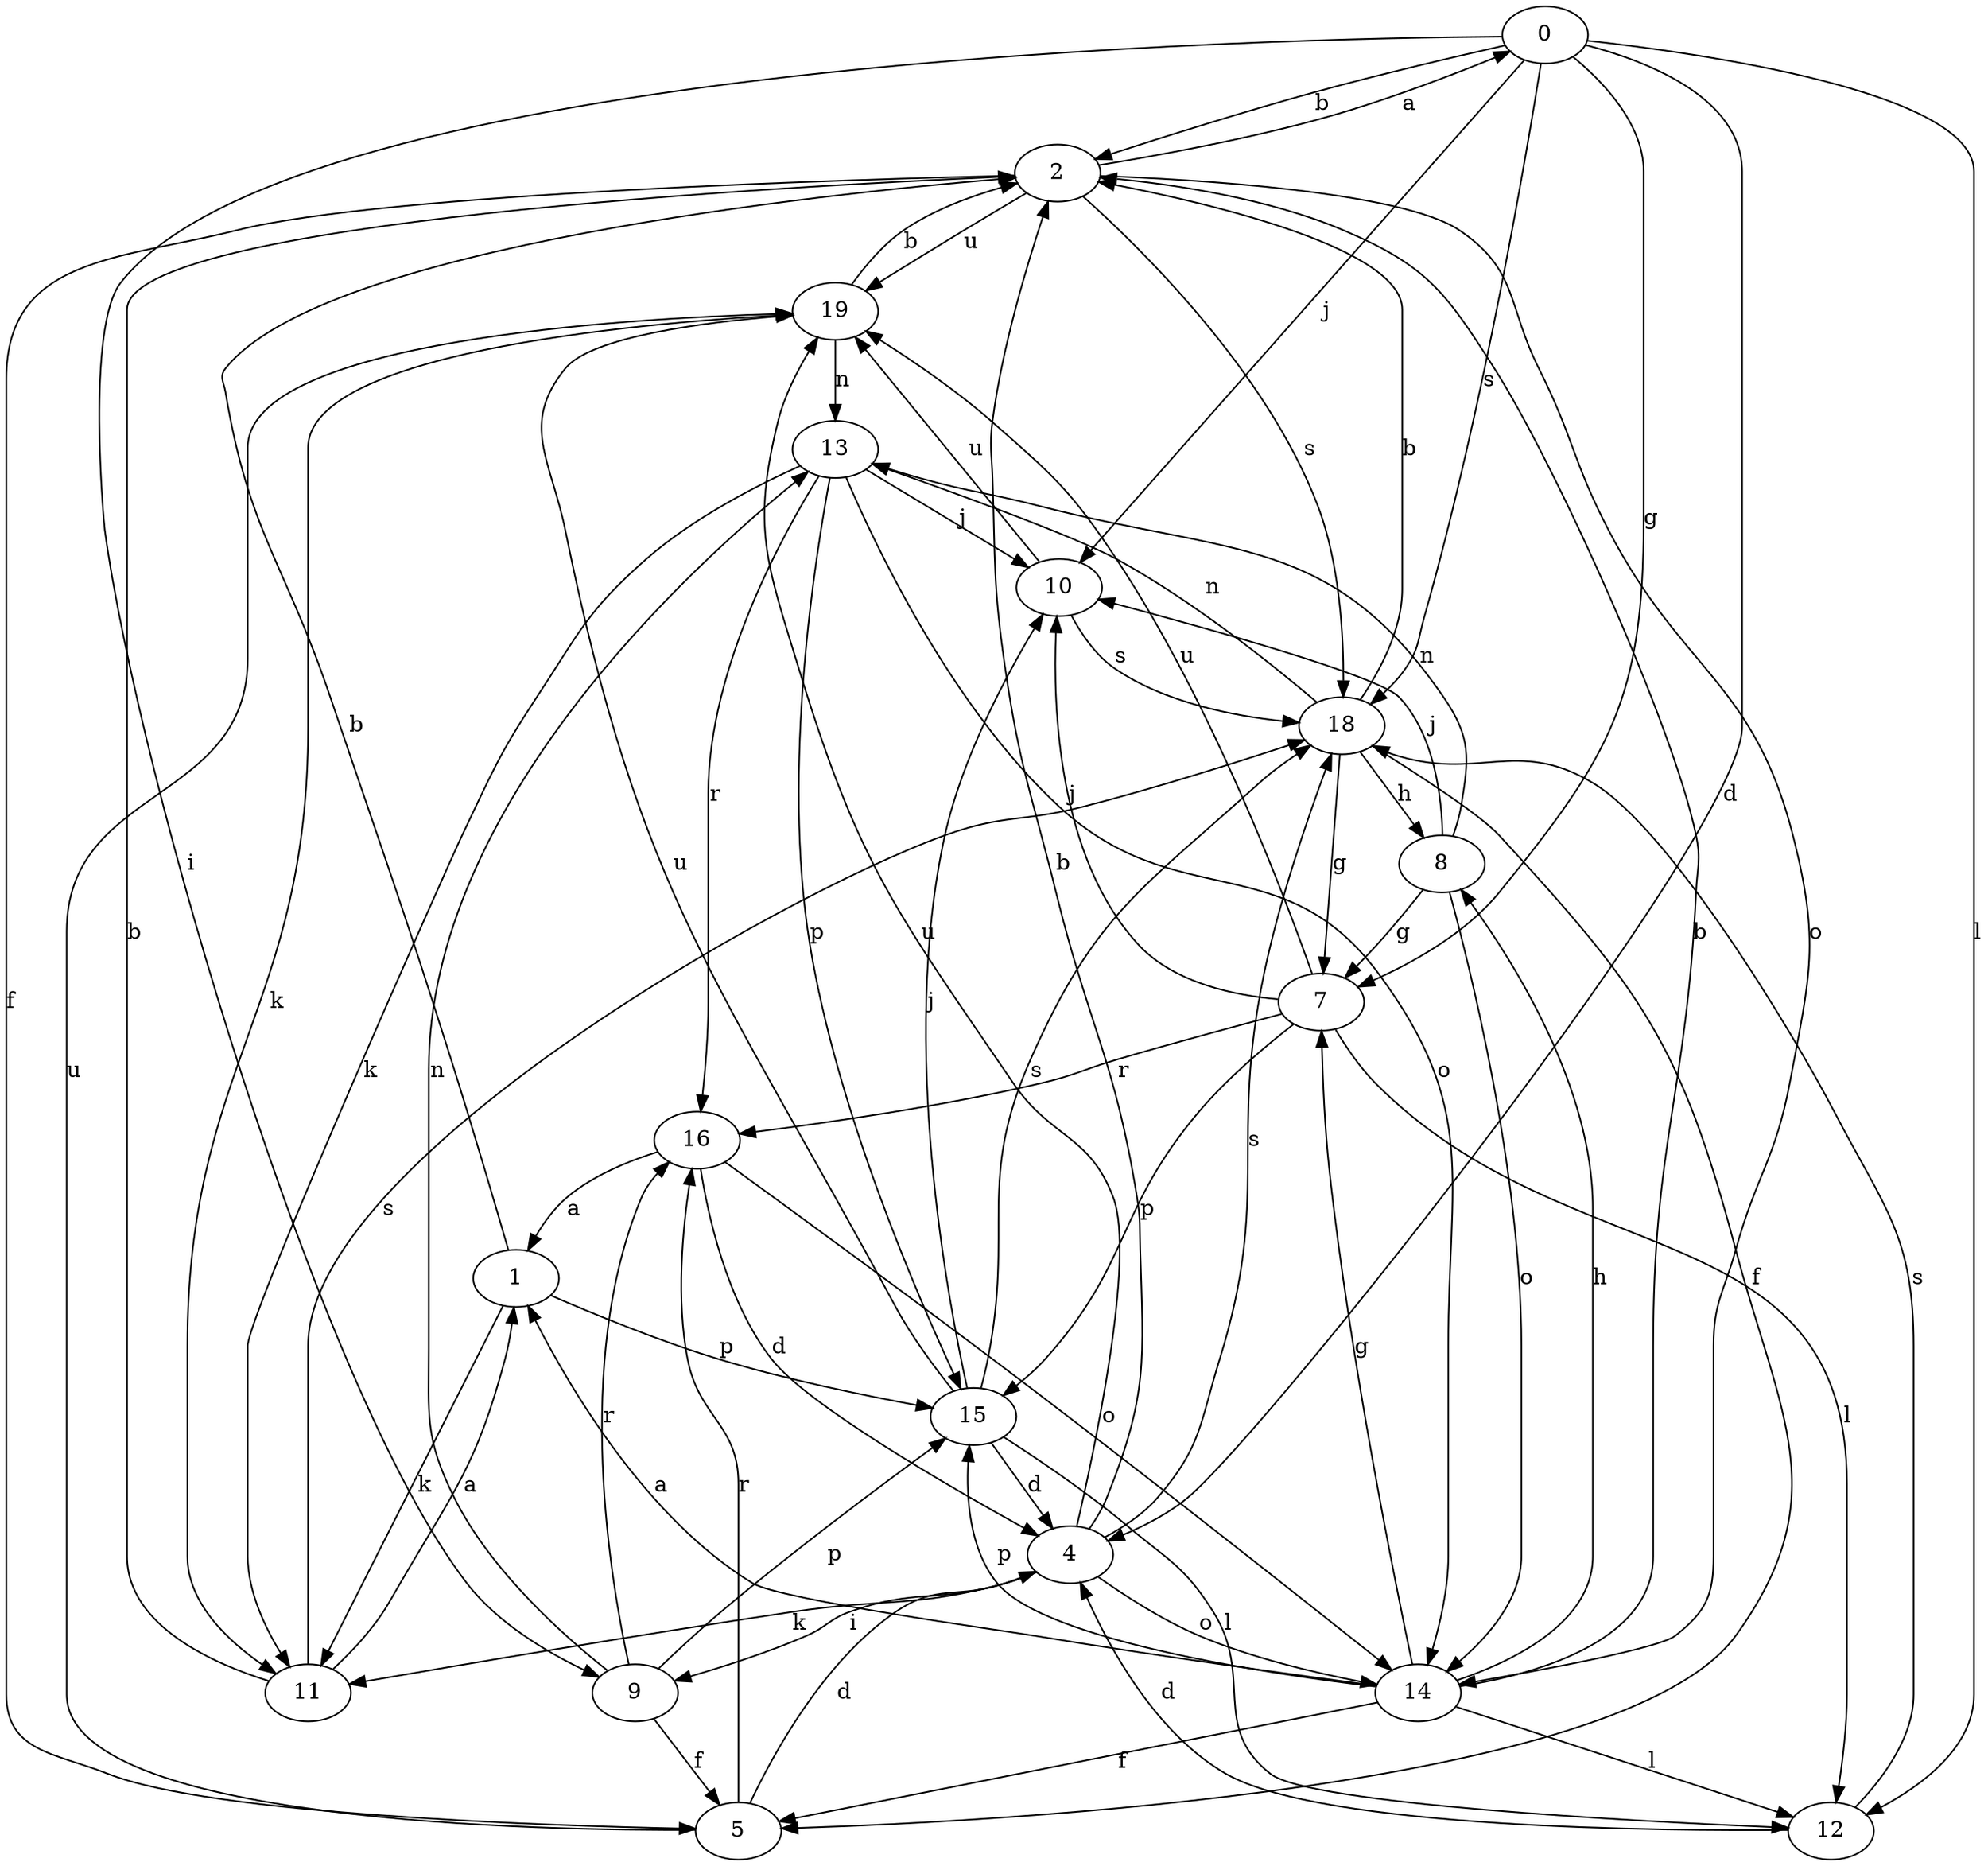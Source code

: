strict digraph  {
0;
1;
2;
4;
5;
7;
8;
9;
10;
11;
12;
13;
14;
15;
16;
18;
19;
0 -> 2  [label=b];
0 -> 4  [label=d];
0 -> 7  [label=g];
0 -> 9  [label=i];
0 -> 10  [label=j];
0 -> 12  [label=l];
0 -> 18  [label=s];
1 -> 2  [label=b];
1 -> 11  [label=k];
1 -> 15  [label=p];
2 -> 0  [label=a];
2 -> 5  [label=f];
2 -> 14  [label=o];
2 -> 18  [label=s];
2 -> 19  [label=u];
4 -> 2  [label=b];
4 -> 9  [label=i];
4 -> 11  [label=k];
4 -> 14  [label=o];
4 -> 18  [label=s];
4 -> 19  [label=u];
5 -> 4  [label=d];
5 -> 16  [label=r];
5 -> 19  [label=u];
7 -> 10  [label=j];
7 -> 12  [label=l];
7 -> 15  [label=p];
7 -> 16  [label=r];
7 -> 19  [label=u];
8 -> 7  [label=g];
8 -> 10  [label=j];
8 -> 13  [label=n];
8 -> 14  [label=o];
9 -> 5  [label=f];
9 -> 13  [label=n];
9 -> 15  [label=p];
9 -> 16  [label=r];
10 -> 18  [label=s];
10 -> 19  [label=u];
11 -> 1  [label=a];
11 -> 2  [label=b];
11 -> 18  [label=s];
12 -> 4  [label=d];
12 -> 18  [label=s];
13 -> 10  [label=j];
13 -> 11  [label=k];
13 -> 14  [label=o];
13 -> 15  [label=p];
13 -> 16  [label=r];
14 -> 1  [label=a];
14 -> 2  [label=b];
14 -> 5  [label=f];
14 -> 7  [label=g];
14 -> 8  [label=h];
14 -> 12  [label=l];
14 -> 15  [label=p];
15 -> 4  [label=d];
15 -> 10  [label=j];
15 -> 12  [label=l];
15 -> 18  [label=s];
15 -> 19  [label=u];
16 -> 1  [label=a];
16 -> 4  [label=d];
16 -> 14  [label=o];
18 -> 2  [label=b];
18 -> 5  [label=f];
18 -> 7  [label=g];
18 -> 8  [label=h];
18 -> 13  [label=n];
19 -> 2  [label=b];
19 -> 11  [label=k];
19 -> 13  [label=n];
}
